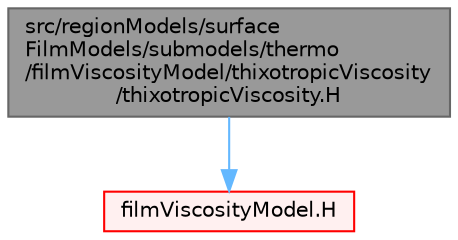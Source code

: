 digraph "src/regionModels/surfaceFilmModels/submodels/thermo/filmViscosityModel/thixotropicViscosity/thixotropicViscosity.H"
{
 // LATEX_PDF_SIZE
  bgcolor="transparent";
  edge [fontname=Helvetica,fontsize=10,labelfontname=Helvetica,labelfontsize=10];
  node [fontname=Helvetica,fontsize=10,shape=box,height=0.2,width=0.4];
  Node1 [id="Node000001",label="src/regionModels/surface\lFilmModels/submodels/thermo\l/filmViscosityModel/thixotropicViscosity\l/thixotropicViscosity.H",height=0.2,width=0.4,color="gray40", fillcolor="grey60", style="filled", fontcolor="black",tooltip=" "];
  Node1 -> Node2 [id="edge1_Node000001_Node000002",color="steelblue1",style="solid",tooltip=" "];
  Node2 [id="Node000002",label="filmViscosityModel.H",height=0.2,width=0.4,color="red", fillcolor="#FFF0F0", style="filled",URL="$filmViscosityModel_8H.html",tooltip=" "];
}

